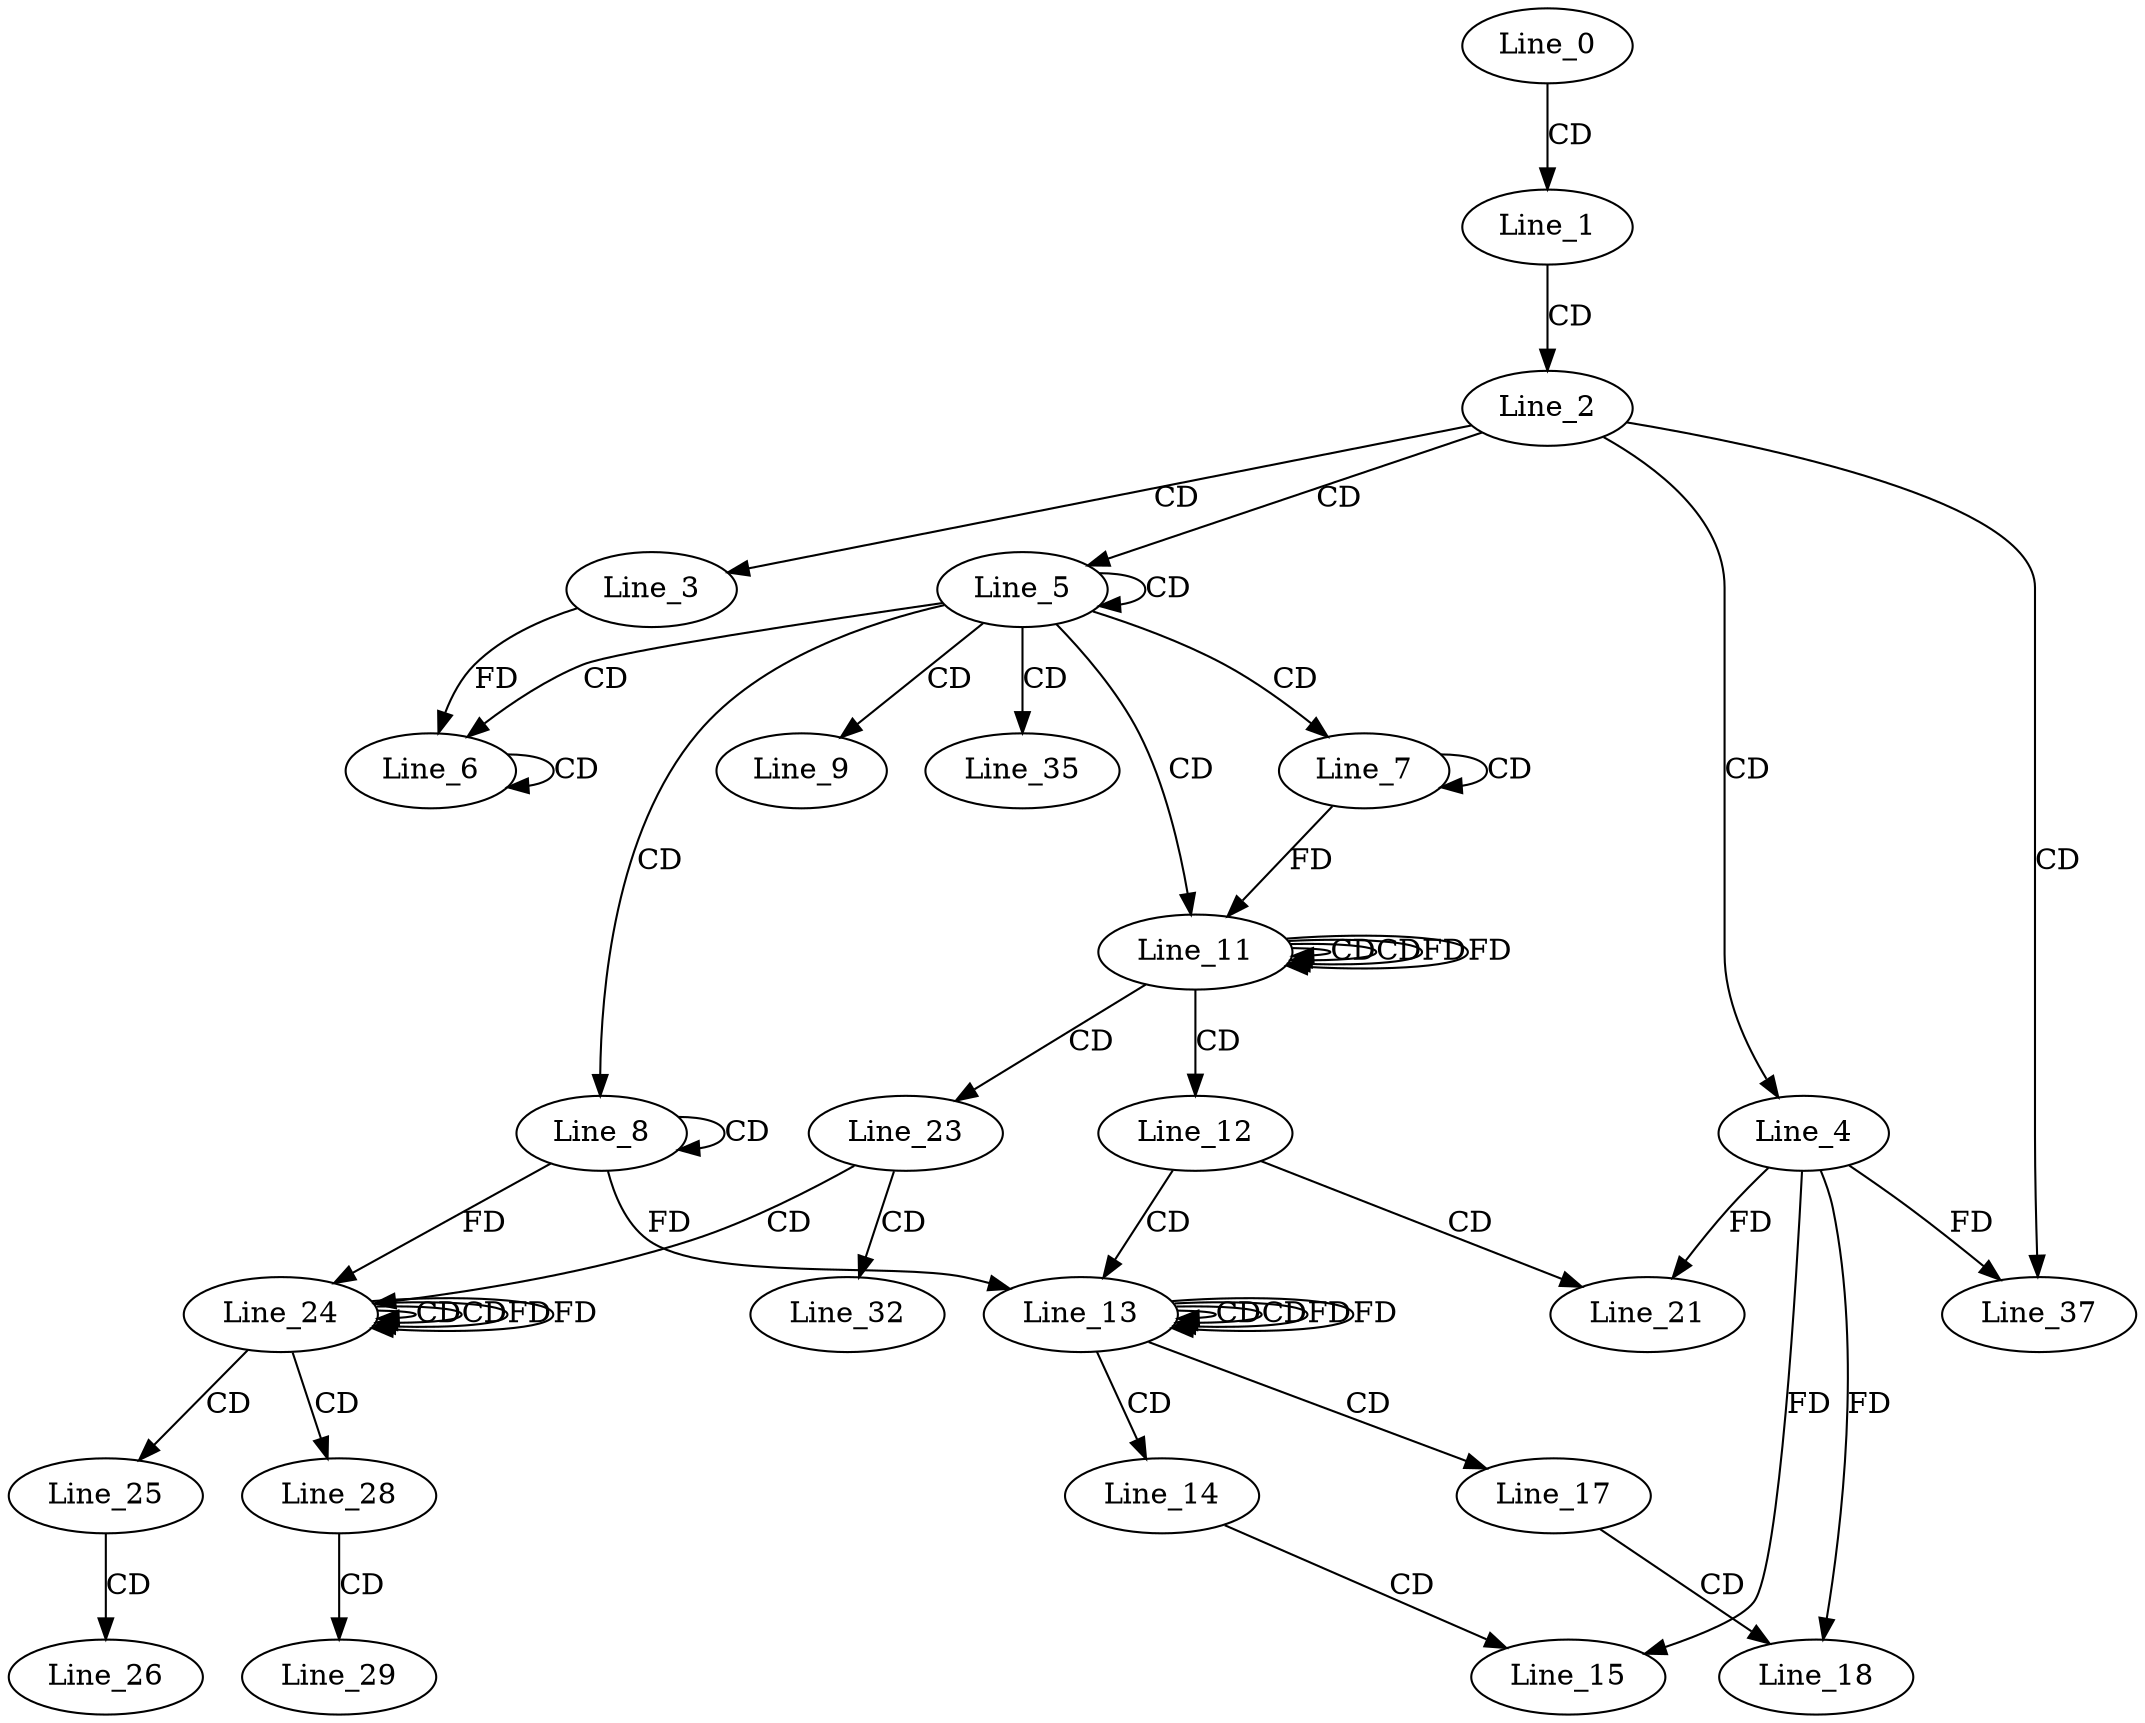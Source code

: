 digraph G {
  Line_0;
  Line_1;
  Line_2;
  Line_3;
  Line_4;
  Line_5;
  Line_6;
  Line_6;
  Line_6;
  Line_7;
  Line_7;
  Line_8;
  Line_8;
  Line_9;
  Line_11;
  Line_11;
  Line_11;
  Line_12;
  Line_13;
  Line_13;
  Line_13;
  Line_14;
  Line_15;
  Line_17;
  Line_18;
  Line_21;
  Line_23;
  Line_24;
  Line_24;
  Line_24;
  Line_25;
  Line_26;
  Line_28;
  Line_29;
  Line_32;
  Line_35;
  Line_37;
  Line_0 -> Line_1 [ label="CD" ];
  Line_1 -> Line_2 [ label="CD" ];
  Line_2 -> Line_3 [ label="CD" ];
  Line_2 -> Line_4 [ label="CD" ];
  Line_2 -> Line_5 [ label="CD" ];
  Line_5 -> Line_5 [ label="CD" ];
  Line_5 -> Line_6 [ label="CD" ];
  Line_6 -> Line_6 [ label="CD" ];
  Line_3 -> Line_6 [ label="FD" ];
  Line_5 -> Line_7 [ label="CD" ];
  Line_7 -> Line_7 [ label="CD" ];
  Line_5 -> Line_8 [ label="CD" ];
  Line_8 -> Line_8 [ label="CD" ];
  Line_5 -> Line_9 [ label="CD" ];
  Line_5 -> Line_11 [ label="CD" ];
  Line_11 -> Line_11 [ label="CD" ];
  Line_7 -> Line_11 [ label="FD" ];
  Line_11 -> Line_11 [ label="CD" ];
  Line_11 -> Line_11 [ label="FD" ];
  Line_11 -> Line_12 [ label="CD" ];
  Line_12 -> Line_13 [ label="CD" ];
  Line_13 -> Line_13 [ label="CD" ];
  Line_8 -> Line_13 [ label="FD" ];
  Line_13 -> Line_13 [ label="CD" ];
  Line_13 -> Line_13 [ label="FD" ];
  Line_13 -> Line_14 [ label="CD" ];
  Line_14 -> Line_15 [ label="CD" ];
  Line_4 -> Line_15 [ label="FD" ];
  Line_13 -> Line_17 [ label="CD" ];
  Line_17 -> Line_18 [ label="CD" ];
  Line_4 -> Line_18 [ label="FD" ];
  Line_12 -> Line_21 [ label="CD" ];
  Line_4 -> Line_21 [ label="FD" ];
  Line_11 -> Line_23 [ label="CD" ];
  Line_23 -> Line_24 [ label="CD" ];
  Line_24 -> Line_24 [ label="CD" ];
  Line_8 -> Line_24 [ label="FD" ];
  Line_24 -> Line_24 [ label="CD" ];
  Line_24 -> Line_24 [ label="FD" ];
  Line_24 -> Line_25 [ label="CD" ];
  Line_25 -> Line_26 [ label="CD" ];
  Line_24 -> Line_28 [ label="CD" ];
  Line_28 -> Line_29 [ label="CD" ];
  Line_23 -> Line_32 [ label="CD" ];
  Line_5 -> Line_35 [ label="CD" ];
  Line_2 -> Line_37 [ label="CD" ];
  Line_4 -> Line_37 [ label="FD" ];
  Line_11 -> Line_11 [ label="FD" ];
  Line_13 -> Line_13 [ label="FD" ];
  Line_24 -> Line_24 [ label="FD" ];
}
